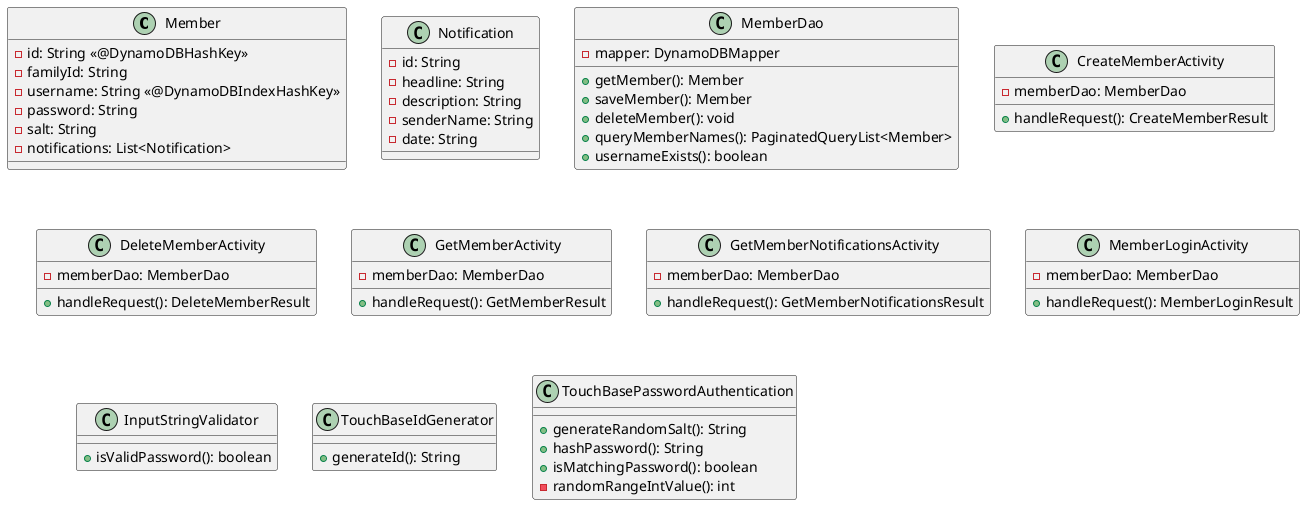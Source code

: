 @startuml
'https://plantuml.com/class-diagram


class Member {
  - id: String <<@DynamoDBHashKey>>
  - familyId: String
  - username: String <<@DynamoDBIndexHashKey>>
  - password: String
  - salt: String
  - notifications: List<Notification>
}

class Notification {
  - id: String
  - headline: String
  - description: String
  - senderName: String
  - date: String
}

class MemberDao {
    - mapper: DynamoDBMapper
    + getMember(): Member
    + saveMember(): Member
    + deleteMember(): void
    + queryMemberNames(): PaginatedQueryList<Member>
    + usernameExists(): boolean
}

class CreateMemberActivity {
    - memberDao: MemberDao
    + handleRequest(): CreateMemberResult
}
class DeleteMemberActivity {
    - memberDao: MemberDao
    + handleRequest(): DeleteMemberResult
}
class GetMemberActivity {
    - memberDao: MemberDao
    + handleRequest(): GetMemberResult
}
class GetMemberNotificationsActivity {
    - memberDao: MemberDao
    + handleRequest(): GetMemberNotificationsResult
}
class MemberLoginActivity {
    - memberDao: MemberDao
    + handleRequest(): MemberLoginResult
}

class InputStringValidator {
    + isValidPassword(): boolean
}

class TouchBaseIdGenerator {
    + generateId(): String
}

class TouchBasePasswordAuthentication {
    + generateRandomSalt(): String
    + hashPassword(): String
    + isMatchingPassword(): boolean
    - randomRangeIntValue(): int
}



@enduml